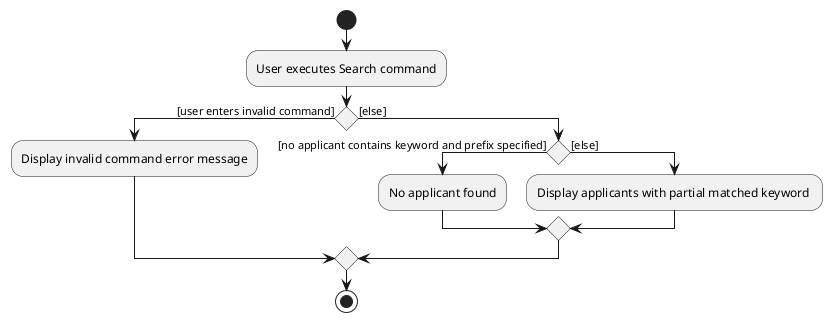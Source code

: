 @startuml
start
:User executes Search command;

'Since the beta syntax does not support placing the condition outside the
'diamond we place it as the true branch instead.

if () then ([user enters invalid command])
    :Display invalid command error message;
else ([else])
    if () then ([no applicant contains keyword and prefix specified])
    :No applicant found;
    else ([else])
    :Display applicants with partial matched keyword ;
endif
endif

stop
@enduml
